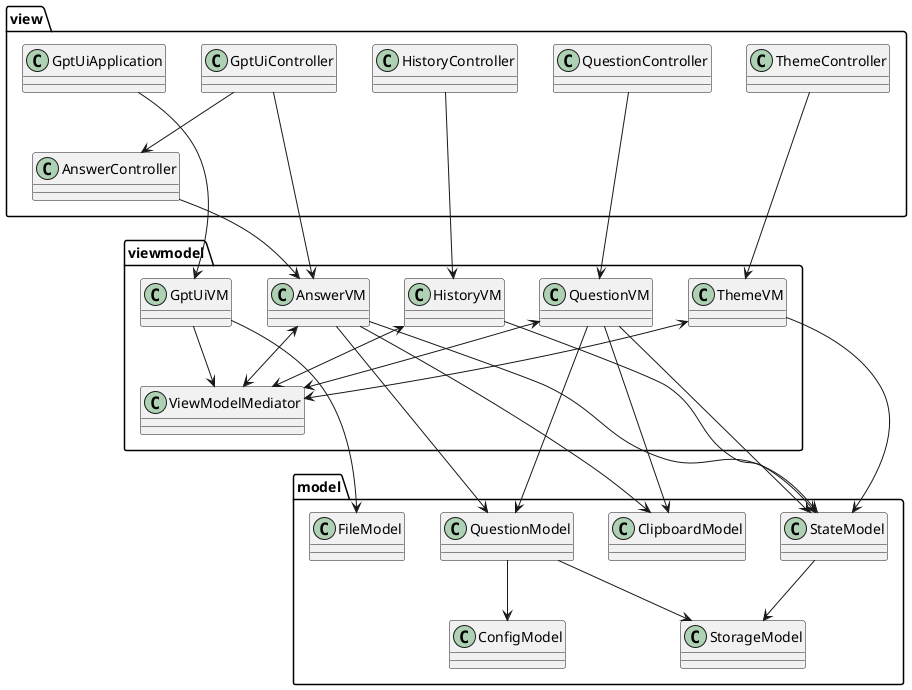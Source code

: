 @startuml
'https://plantuml.com/class-diagram

package model{
    class StateModel
    class ClipboardModel
    class ConfigModel
    class FileModel
    class QuestionModel
    class StorageModel
}
package viewmodel {
    class AnswerVM
    class GptUiVM
    class HistoryVM
    class QuestionVM
    class ThemeVM
    class ViewModelMediator
}

package view {
    class AnswerController
    class GptUiApplication
    class GptUiController
    class HistoryController
    class QuestionController
    class ThemeController
}

ThemeController ---> ThemeVM
QuestionController ---> QuestionVM
HistoryController ---> HistoryVM
AnswerController --> AnswerVM
GptUiApplication --> GptUiVM

GptUiController --> AnswerController
GptUiController --> AnswerVM

ThemeVM <--> ViewModelMediator
QuestionVM <--> ViewModelMediator
HistoryVM <--> ViewModelMediator
GptUiVM --> ViewModelMediator
AnswerVM <--> ViewModelMediator
ThemeVM ---> StateModel
HistoryVM ---> StateModel
QuestionVM ---> StateModel
QuestionVM ---> QuestionModel
QuestionVM ---> ClipboardModel
AnswerVM --> StateModel
AnswerVM --> QuestionModel
AnswerVM --> ClipboardModel
GptUiVM --> FileModel

StateModel --> StorageModel
QuestionModel --> StorageModel
QuestionModel --> ConfigModel


@enduml